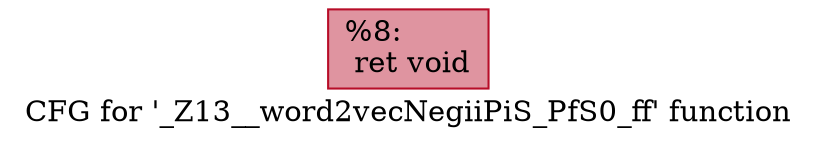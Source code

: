 digraph "CFG for '_Z13__word2vecNegiiPiS_PfS0_ff' function" {
	label="CFG for '_Z13__word2vecNegiiPiS_PfS0_ff' function";

	Node0x5c0aa90 [shape=record,color="#b70d28ff", style=filled, fillcolor="#b70d2870",label="{%8:\l  ret void\l}"];
}
